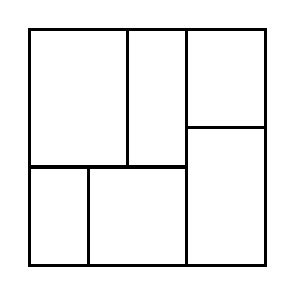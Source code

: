 \begin{tikzpicture}[very thick, scale=.5]
    \draw (0,5/2) rectangle (5/2,6);
    \draw (5/2,5/2) rectangle (4,6);
    \draw (0,0) rectangle (3/2,5/2);
    \draw (3/2,0) rectangle (4,5/2);
    \draw (4,7/2) rectangle (6,6);
    \draw (4,0) rectangle (6,7/2);
\end{tikzpicture}

